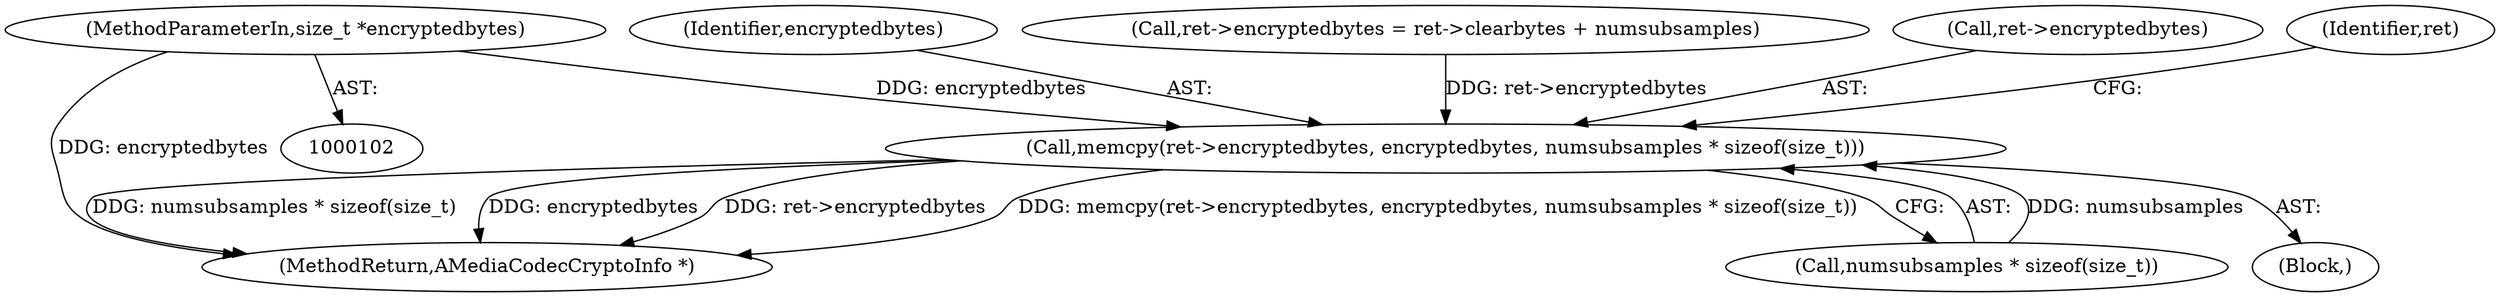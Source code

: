 digraph "0_Android_2b4667baa5a2badbdfec1794156ee17d4afef37c@pointer" {
"1000108" [label="(MethodParameterIn,size_t *encryptedbytes)"];
"1000201" [label="(Call,memcpy(ret->encryptedbytes, encryptedbytes, numsubsamples * sizeof(size_t)))"];
"1000206" [label="(Call,numsubsamples * sizeof(size_t))"];
"1000201" [label="(Call,memcpy(ret->encryptedbytes, encryptedbytes, numsubsamples * sizeof(size_t)))"];
"1000108" [label="(MethodParameterIn,size_t *encryptedbytes)"];
"1000205" [label="(Identifier,encryptedbytes)"];
"1000183" [label="(Call,ret->encryptedbytes = ret->clearbytes + numsubsamples)"];
"1000212" [label="(MethodReturn,AMediaCodecCryptoInfo *)"];
"1000202" [label="(Call,ret->encryptedbytes)"];
"1000211" [label="(Identifier,ret)"];
"1000109" [label="(Block,)"];
"1000108" -> "1000102"  [label="AST: "];
"1000108" -> "1000212"  [label="DDG: encryptedbytes"];
"1000108" -> "1000201"  [label="DDG: encryptedbytes"];
"1000201" -> "1000109"  [label="AST: "];
"1000201" -> "1000206"  [label="CFG: "];
"1000202" -> "1000201"  [label="AST: "];
"1000205" -> "1000201"  [label="AST: "];
"1000206" -> "1000201"  [label="AST: "];
"1000211" -> "1000201"  [label="CFG: "];
"1000201" -> "1000212"  [label="DDG: memcpy(ret->encryptedbytes, encryptedbytes, numsubsamples * sizeof(size_t))"];
"1000201" -> "1000212"  [label="DDG: numsubsamples * sizeof(size_t)"];
"1000201" -> "1000212"  [label="DDG: encryptedbytes"];
"1000201" -> "1000212"  [label="DDG: ret->encryptedbytes"];
"1000183" -> "1000201"  [label="DDG: ret->encryptedbytes"];
"1000206" -> "1000201"  [label="DDG: numsubsamples"];
}
